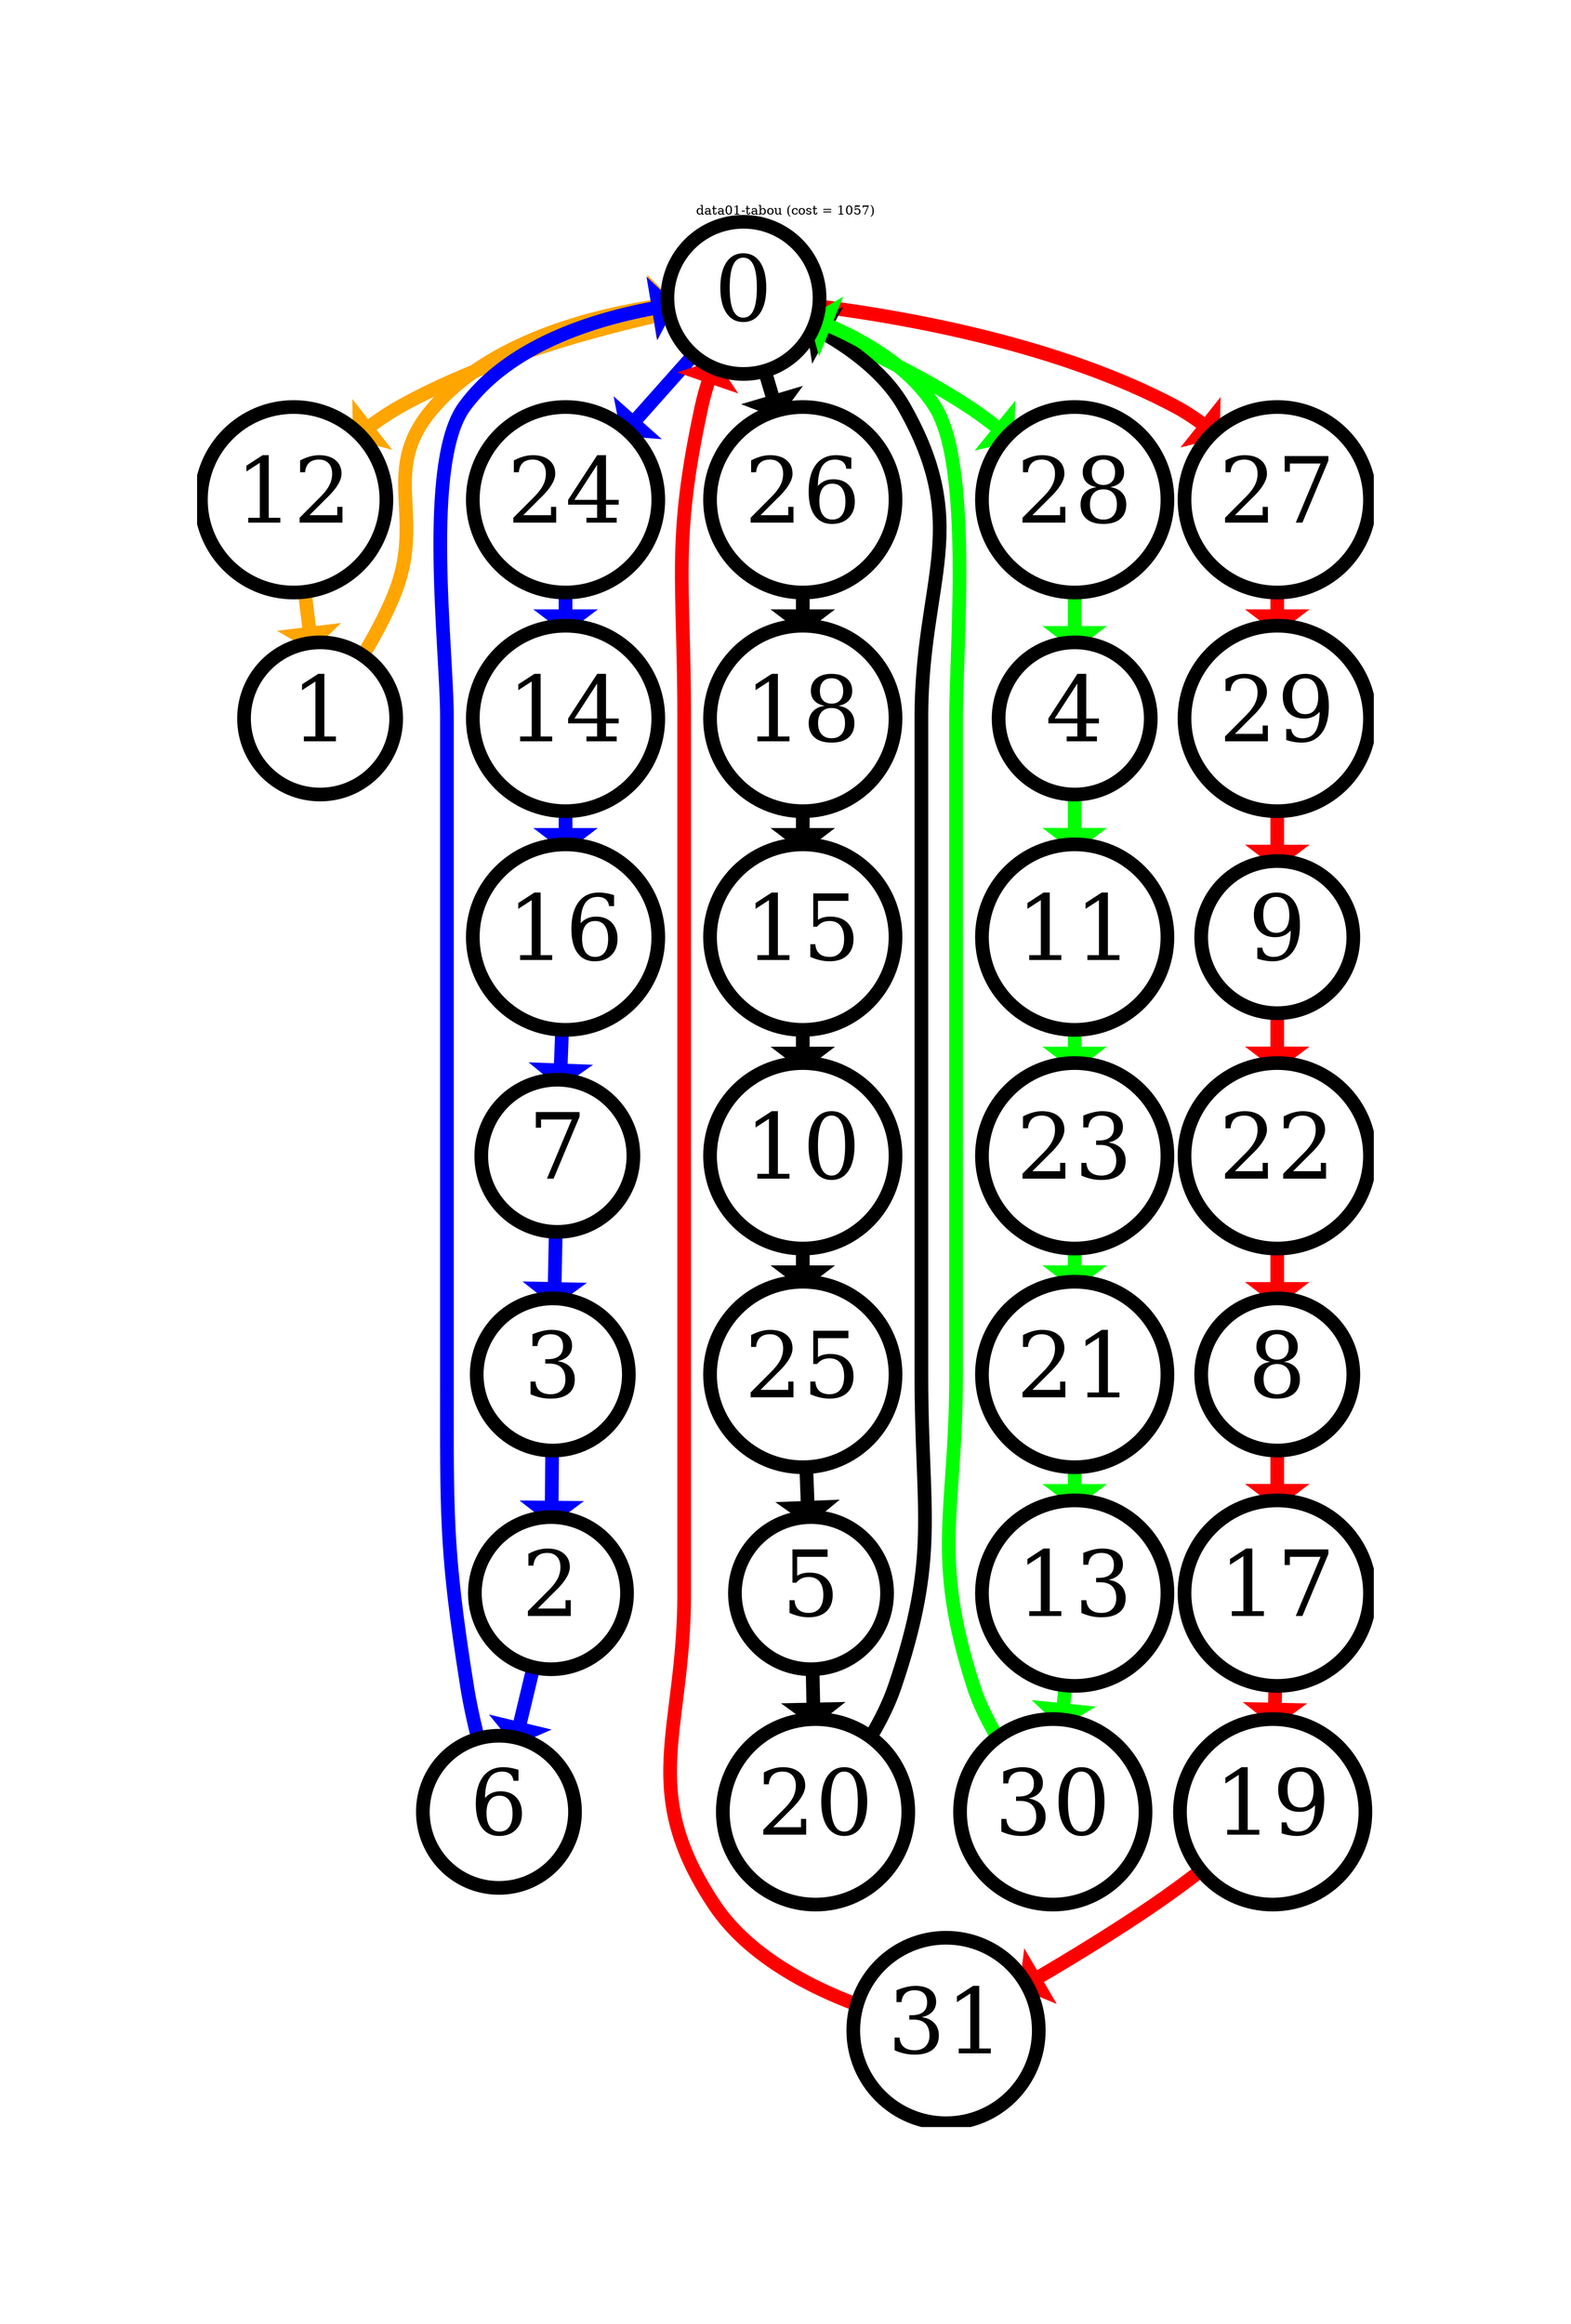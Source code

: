 digraph g {
labelloc="t";
label="data01-tabou (cost = 1057)";
margin="3,3!";
outputorder="edgesfirst";
node [fontsize = 100, shape=circle, fillcolor=white, style=filled];
0 [pos = "82,76!", penwidth=15];
1 [pos = "96,44!", penwidth=15];
2 [pos = "50,5!", penwidth=15];
3 [pos = "49,8!", penwidth=15];
4 [pos = "13,7!", penwidth=15];
5 [pos = "29,89!", penwidth=15];
6 [pos = "58,30!", penwidth=15];
7 [pos = "84,39!", penwidth=15];
8 [pos = "14,24!", penwidth=15];
9 [pos = "2,39!", penwidth=15];
10 [pos = "3,82!", penwidth=15];
11 [pos = "5,10!", penwidth=15];
12 [pos = "98,52!", penwidth=15];
13 [pos = "84,25!", penwidth=15];
14 [pos = "61,59!", penwidth=15];
15 [pos = "1,65!", penwidth=15];
16 [pos = "88,51!", penwidth=15];
17 [pos = "91,2!", penwidth=15];
18 [pos = "19,32!", penwidth=15];
19 [pos = "93,3!", penwidth=15];
20 [pos = "50,93!", penwidth=15];
21 [pos = "98,14!", penwidth=15];
22 [pos = "5,42!", penwidth=15];
23 [pos = "42,9!", penwidth=15];
24 [pos = "61,62!", penwidth=15];
25 [pos = "9,97!", penwidth=15];
26 [pos = "80,55!", penwidth=15];
27 [pos = "57,69!", penwidth=15];
28 [pos = "23,15!", penwidth=15];
29 [pos = "20,70!", penwidth=15];
30 [pos = "85,60!", penwidth=15];
31 [pos = "98,5!", penwidth=15];
0->24 [color=blue, penwidth=15];
24->14 [color=blue, penwidth=15];
14->16 [color=blue, penwidth=15];
16->7 [color=blue, penwidth=15];
7->3 [color=blue, penwidth=15];
3->2 [color=blue, penwidth=15];
2->6 [color=blue, penwidth=15];
6->0 [color=blue, penwidth=15];
0->27 [color=red, penwidth=15];
27->29 [color=red, penwidth=15];
29->9 [color=red, penwidth=15];
9->22 [color=red, penwidth=15];
22->8 [color=red, penwidth=15];
8->17 [color=red, penwidth=15];
17->19 [color=red, penwidth=15];
19->31 [color=red, penwidth=15];
31->0 [color=red, penwidth=15];
0->26 [color=black, penwidth=15];
26->18 [color=black, penwidth=15];
18->15 [color=black, penwidth=15];
15->10 [color=black, penwidth=15];
10->25 [color=black, penwidth=15];
25->5 [color=black, penwidth=15];
5->20 [color=black, penwidth=15];
20->0 [color=black, penwidth=15];
0->28 [color=green, penwidth=15];
28->4 [color=green, penwidth=15];
4->11 [color=green, penwidth=15];
11->23 [color=green, penwidth=15];
23->21 [color=green, penwidth=15];
21->13 [color=green, penwidth=15];
13->30 [color=green, penwidth=15];
30->0 [color=green, penwidth=15];
0->12 [color=orange, penwidth=15];
12->1 [color=orange, penwidth=15];
1->0 [color=orange, penwidth=15];
}